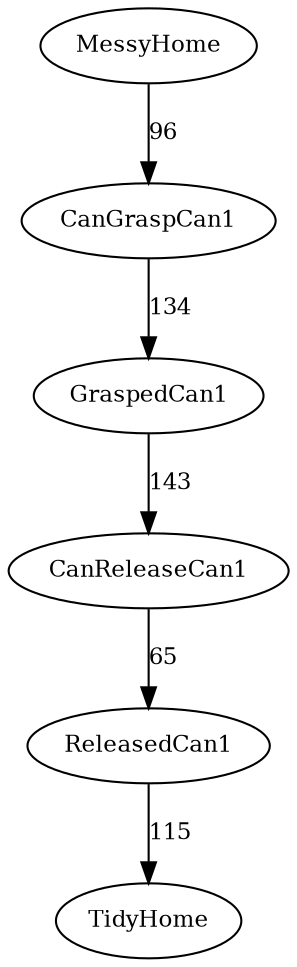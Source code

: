 digraph G {
0[label="MessyHome", fontsize="11"];
1[label="CanGraspCan1", fontsize="11"];
2[label="GraspedCan1", fontsize="11"];
3[label="CanReleaseCan1", fontsize="11"];
4[label="ReleasedCan1", fontsize="11"];
5[label="TidyHome", fontsize="11"];
0->1 [label="96", fontsize="11"];
1->2 [label="134", fontsize="11"];
2->3 [label="143", fontsize="11"];
3->4 [label="65", fontsize="11"];
4->5 [label="115", fontsize="11"];
}

